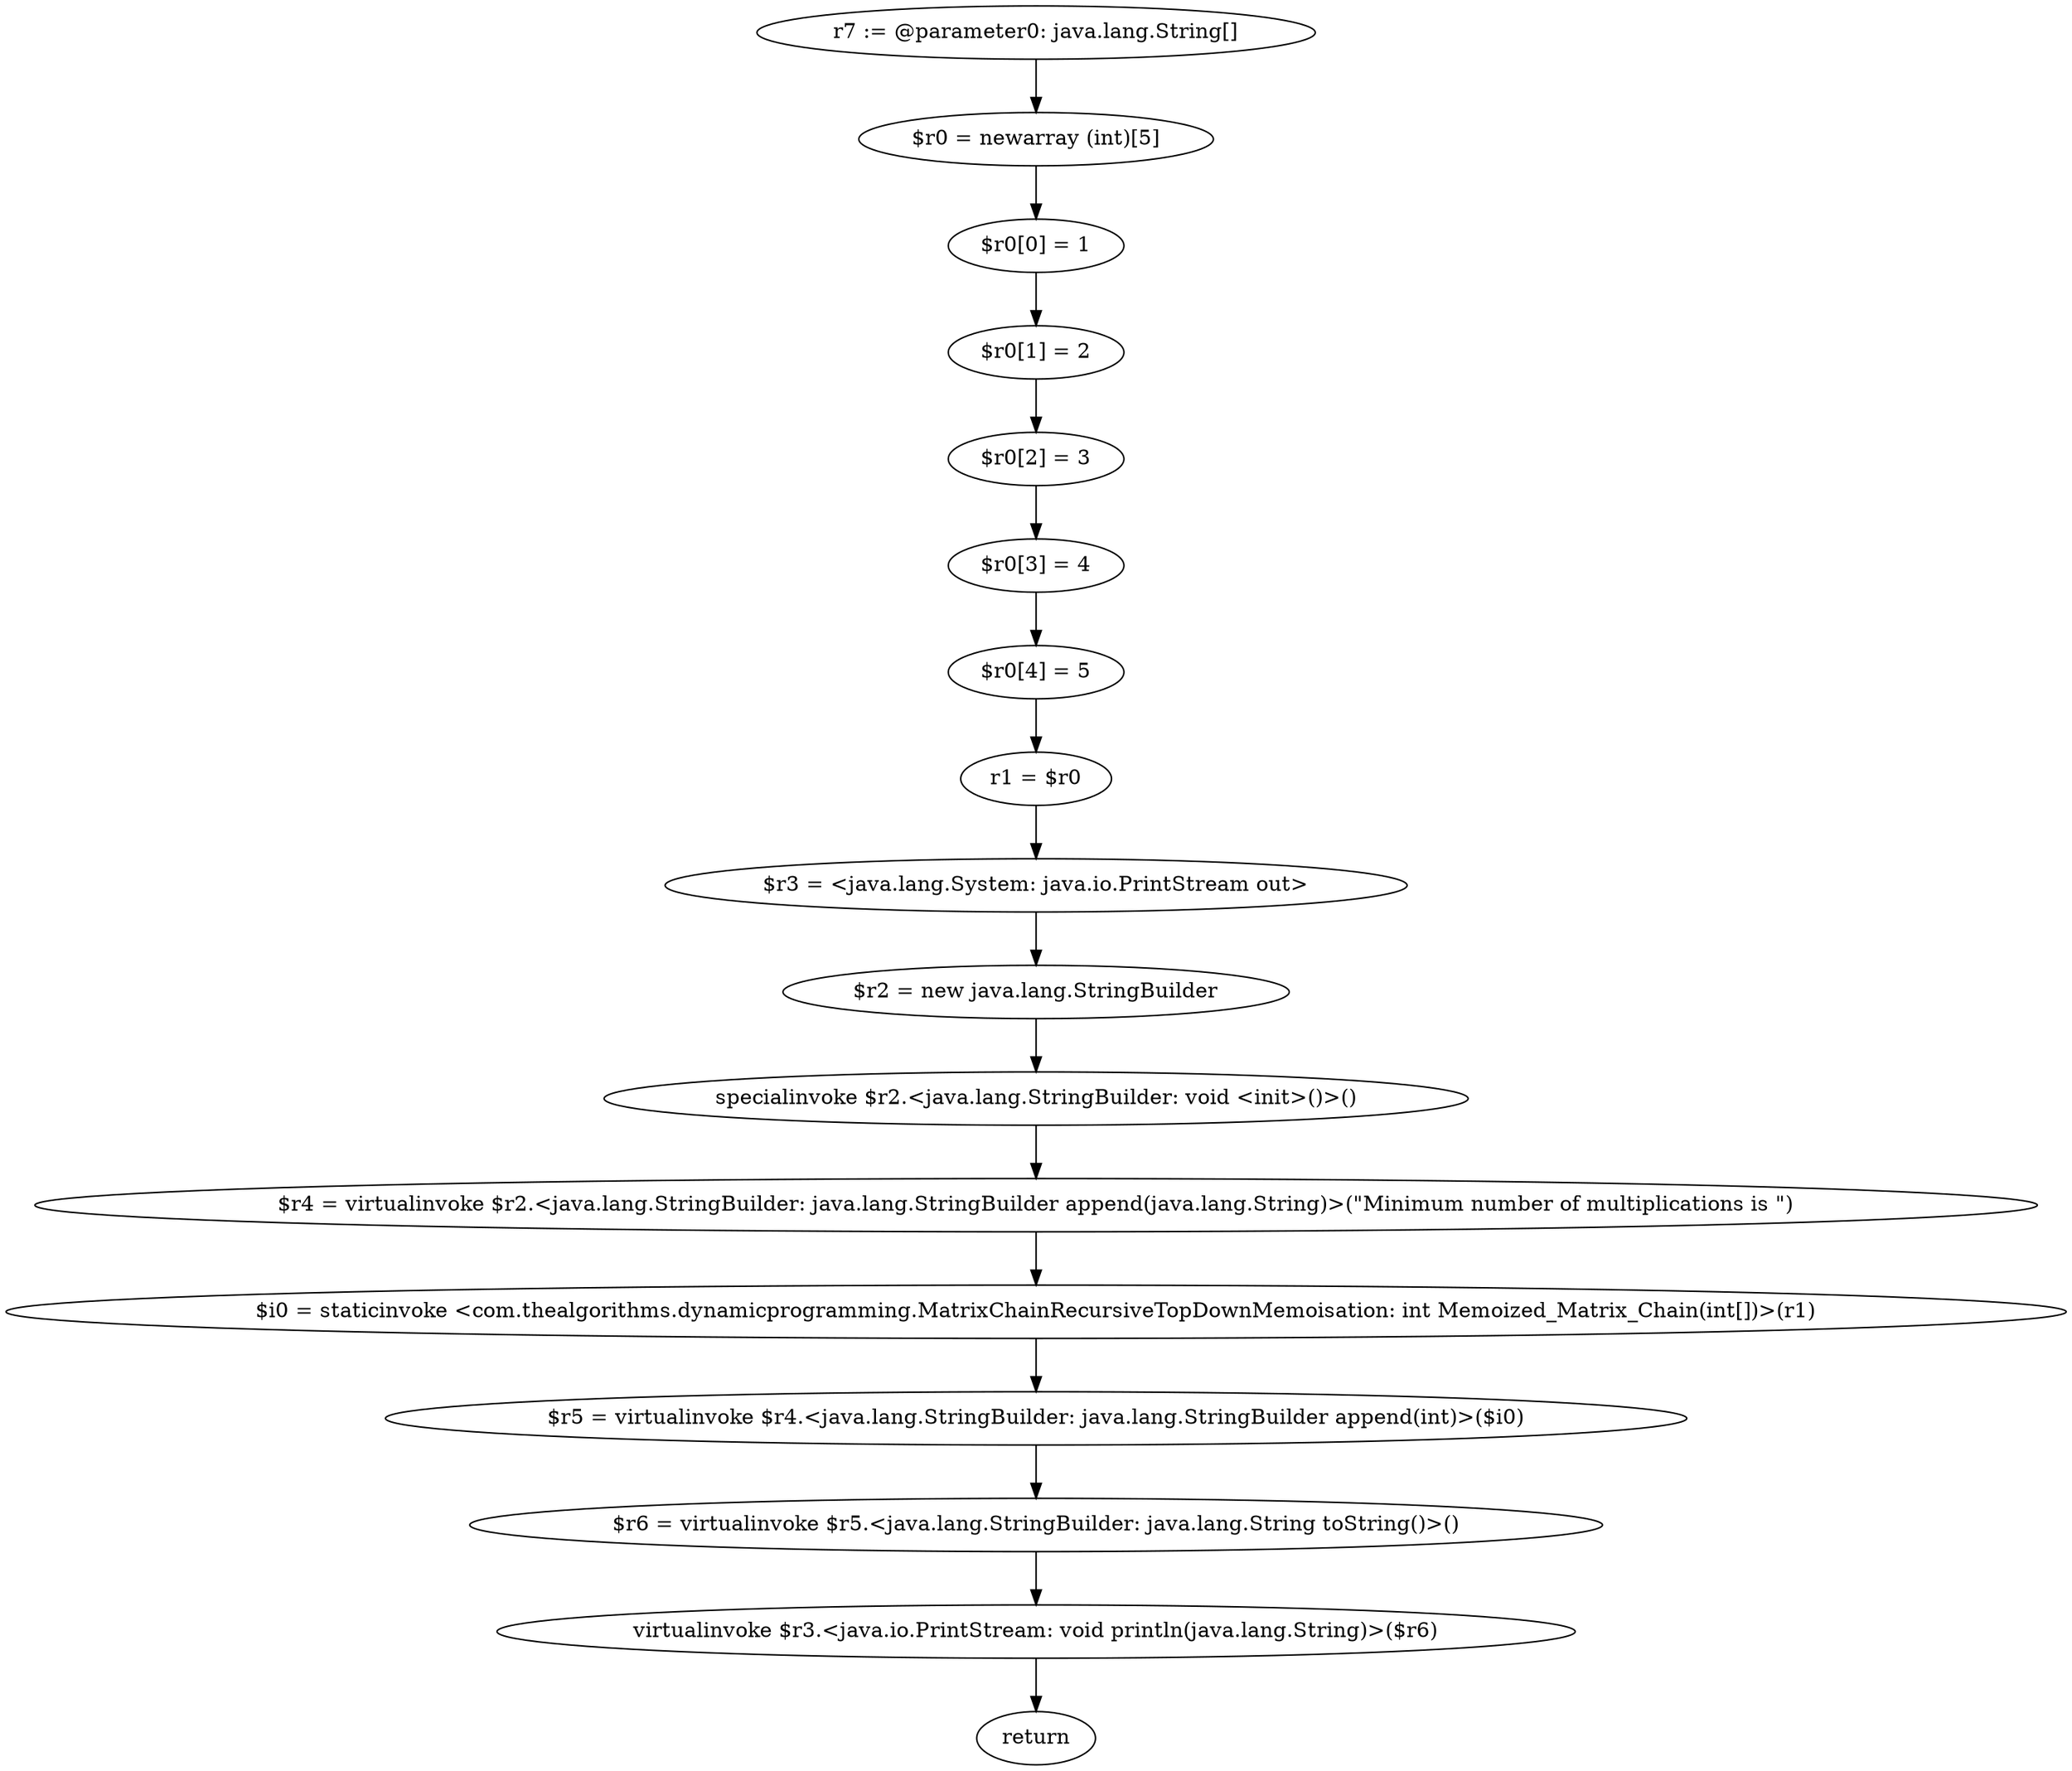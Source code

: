 digraph "unitGraph" {
    "r7 := @parameter0: java.lang.String[]"
    "$r0 = newarray (int)[5]"
    "$r0[0] = 1"
    "$r0[1] = 2"
    "$r0[2] = 3"
    "$r0[3] = 4"
    "$r0[4] = 5"
    "r1 = $r0"
    "$r3 = <java.lang.System: java.io.PrintStream out>"
    "$r2 = new java.lang.StringBuilder"
    "specialinvoke $r2.<java.lang.StringBuilder: void <init>()>()"
    "$r4 = virtualinvoke $r2.<java.lang.StringBuilder: java.lang.StringBuilder append(java.lang.String)>(\"Minimum number of multiplications is \")"
    "$i0 = staticinvoke <com.thealgorithms.dynamicprogramming.MatrixChainRecursiveTopDownMemoisation: int Memoized_Matrix_Chain(int[])>(r1)"
    "$r5 = virtualinvoke $r4.<java.lang.StringBuilder: java.lang.StringBuilder append(int)>($i0)"
    "$r6 = virtualinvoke $r5.<java.lang.StringBuilder: java.lang.String toString()>()"
    "virtualinvoke $r3.<java.io.PrintStream: void println(java.lang.String)>($r6)"
    "return"
    "r7 := @parameter0: java.lang.String[]"->"$r0 = newarray (int)[5]";
    "$r0 = newarray (int)[5]"->"$r0[0] = 1";
    "$r0[0] = 1"->"$r0[1] = 2";
    "$r0[1] = 2"->"$r0[2] = 3";
    "$r0[2] = 3"->"$r0[3] = 4";
    "$r0[3] = 4"->"$r0[4] = 5";
    "$r0[4] = 5"->"r1 = $r0";
    "r1 = $r0"->"$r3 = <java.lang.System: java.io.PrintStream out>";
    "$r3 = <java.lang.System: java.io.PrintStream out>"->"$r2 = new java.lang.StringBuilder";
    "$r2 = new java.lang.StringBuilder"->"specialinvoke $r2.<java.lang.StringBuilder: void <init>()>()";
    "specialinvoke $r2.<java.lang.StringBuilder: void <init>()>()"->"$r4 = virtualinvoke $r2.<java.lang.StringBuilder: java.lang.StringBuilder append(java.lang.String)>(\"Minimum number of multiplications is \")";
    "$r4 = virtualinvoke $r2.<java.lang.StringBuilder: java.lang.StringBuilder append(java.lang.String)>(\"Minimum number of multiplications is \")"->"$i0 = staticinvoke <com.thealgorithms.dynamicprogramming.MatrixChainRecursiveTopDownMemoisation: int Memoized_Matrix_Chain(int[])>(r1)";
    "$i0 = staticinvoke <com.thealgorithms.dynamicprogramming.MatrixChainRecursiveTopDownMemoisation: int Memoized_Matrix_Chain(int[])>(r1)"->"$r5 = virtualinvoke $r4.<java.lang.StringBuilder: java.lang.StringBuilder append(int)>($i0)";
    "$r5 = virtualinvoke $r4.<java.lang.StringBuilder: java.lang.StringBuilder append(int)>($i0)"->"$r6 = virtualinvoke $r5.<java.lang.StringBuilder: java.lang.String toString()>()";
    "$r6 = virtualinvoke $r5.<java.lang.StringBuilder: java.lang.String toString()>()"->"virtualinvoke $r3.<java.io.PrintStream: void println(java.lang.String)>($r6)";
    "virtualinvoke $r3.<java.io.PrintStream: void println(java.lang.String)>($r6)"->"return";
}
